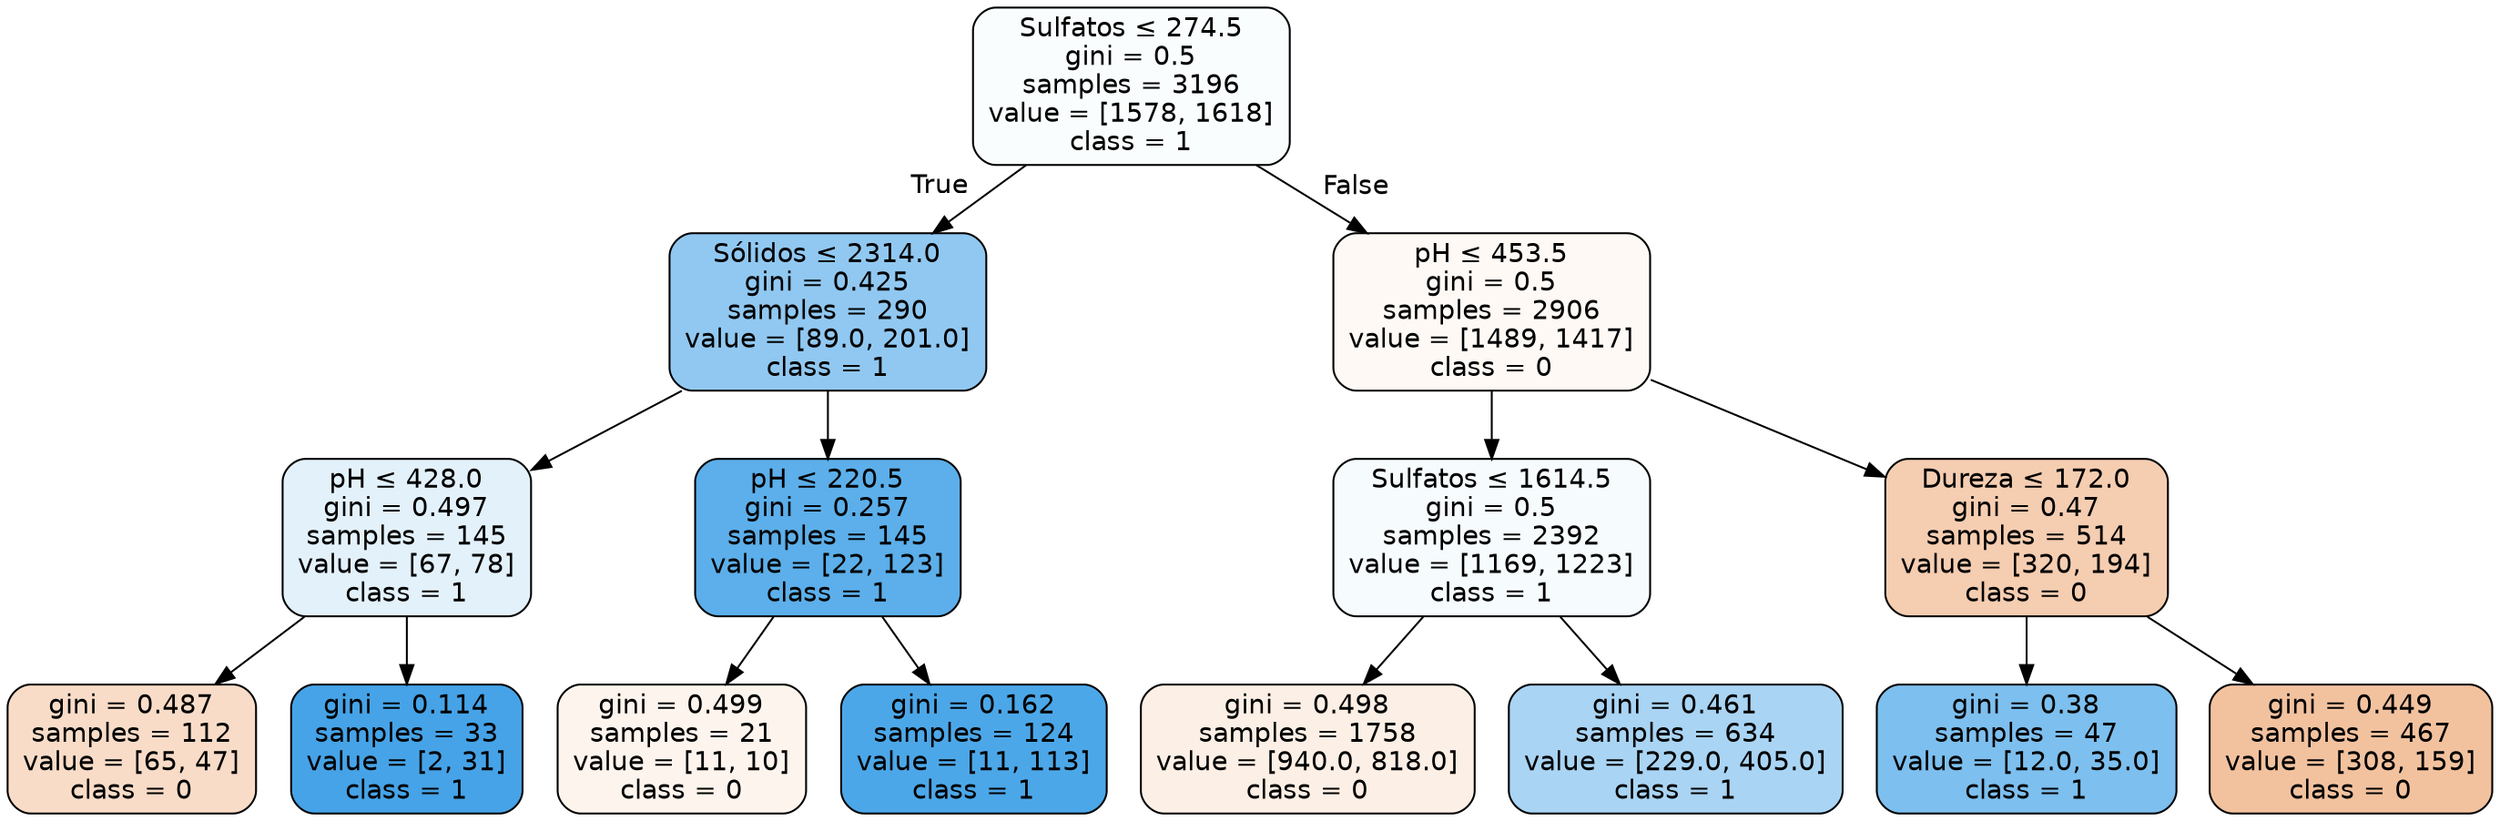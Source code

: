 digraph Tree {
node [shape=box, style="filled, rounded", color="black", fontname="helvetica"] ;
edge [fontname="helvetica"] ;
0 [label=<Sulfatos &le; 274.5<br/>gini = 0.5<br/>samples = 3196<br/>value = [1578, 1618]<br/>class = 1>, fillcolor="#fafdfe"] ;
1 [label=<Sólidos &le; 2314.0<br/>gini = 0.425<br/>samples = 290<br/>value = [89.0, 201.0]<br/>class = 1>, fillcolor="#91c8f1"] ;
0 -> 1 [labeldistance=2.5, labelangle=45, headlabel="True"] ;
2 [label=<pH &le; 428.0<br/>gini = 0.497<br/>samples = 145<br/>value = [67, 78]<br/>class = 1>, fillcolor="#e3f1fb"] ;
1 -> 2 ;
3 [label=<gini = 0.487<br/>samples = 112<br/>value = [65, 47]<br/>class = 0>, fillcolor="#f8dcc8"] ;
2 -> 3 ;
4 [label=<gini = 0.114<br/>samples = 33<br/>value = [2, 31]<br/>class = 1>, fillcolor="#46a3e7"] ;
2 -> 4 ;
5 [label=<pH &le; 220.5<br/>gini = 0.257<br/>samples = 145<br/>value = [22, 123]<br/>class = 1>, fillcolor="#5cafea"] ;
1 -> 5 ;
6 [label=<gini = 0.499<br/>samples = 21<br/>value = [11, 10]<br/>class = 0>, fillcolor="#fdf4ed"] ;
5 -> 6 ;
7 [label=<gini = 0.162<br/>samples = 124<br/>value = [11, 113]<br/>class = 1>, fillcolor="#4ca7e8"] ;
5 -> 7 ;
8 [label=<pH &le; 453.5<br/>gini = 0.5<br/>samples = 2906<br/>value = [1489, 1417]<br/>class = 0>, fillcolor="#fef9f5"] ;
0 -> 8 [labeldistance=2.5, labelangle=-45, headlabel="False"] ;
9 [label=<Sulfatos &le; 1614.5<br/>gini = 0.5<br/>samples = 2392<br/>value = [1169, 1223]<br/>class = 1>, fillcolor="#f6fbfe"] ;
8 -> 9 ;
10 [label=<gini = 0.498<br/>samples = 1758<br/>value = [940.0, 818.0]<br/>class = 0>, fillcolor="#fcefe5"] ;
9 -> 10 ;
11 [label=<gini = 0.461<br/>samples = 634<br/>value = [229.0, 405.0]<br/>class = 1>, fillcolor="#a9d4f4"] ;
9 -> 11 ;
12 [label=<Dureza &le; 172.0<br/>gini = 0.47<br/>samples = 514<br/>value = [320, 194]<br/>class = 0>, fillcolor="#f5cdb1"] ;
8 -> 12 ;
13 [label=<gini = 0.38<br/>samples = 47<br/>value = [12.0, 35.0]<br/>class = 1>, fillcolor="#7dbfee"] ;
12 -> 13 ;
14 [label=<gini = 0.449<br/>samples = 467<br/>value = [308, 159]<br/>class = 0>, fillcolor="#f2c29f"] ;
12 -> 14 ;
}
